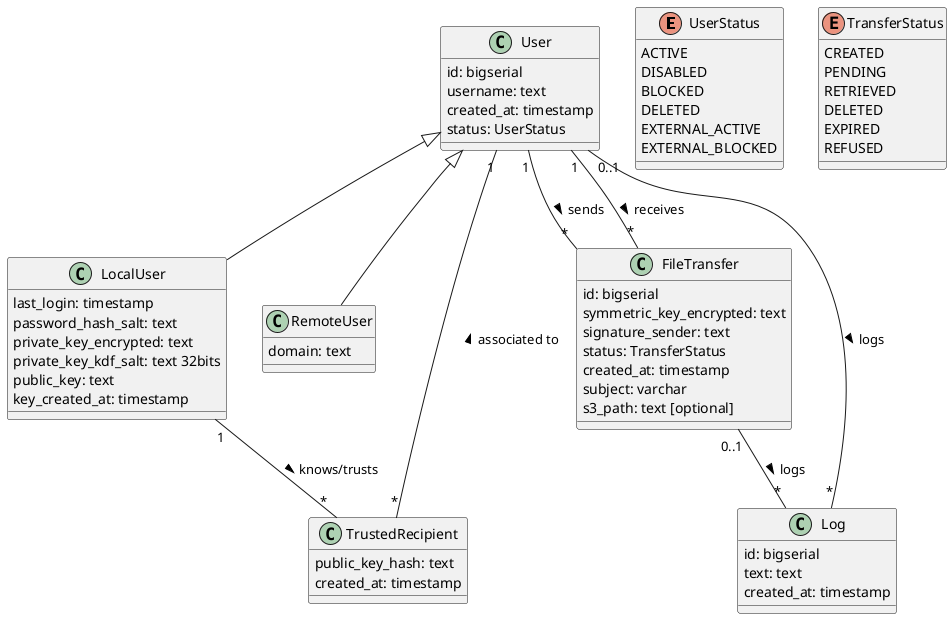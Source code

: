 @startuml

enum UserStatus {
    ACTIVE
    DISABLED
    BLOCKED
    DELETED
    EXTERNAL_ACTIVE
    EXTERNAL_BLOCKED
}

enum TransferStatus {
    CREATED
    PENDING
    RETRIEVED
    DELETED
    EXPIRED
    REFUSED
}

class User {
    id: bigserial
    username: text
    created_at: timestamp
    status: UserStatus
}

class LocalUser {
    last_login: timestamp
    password_hash_salt: text
    private_key_encrypted: text
    private_key_kdf_salt: text 32bits
    public_key: text
    key_created_at: timestamp
}

class RemoteUser {
    domain: text
}

class FileTransfer {
    id: bigserial
    symmetric_key_encrypted: text
    signature_sender: text
    status: TransferStatus
    created_at: timestamp
    subject: varchar
    s3_path: text [optional]
}

class TrustedRecipient {
    public_key_hash: text
    created_at: timestamp
}

class Log {
    id: bigserial
    text: text
    created_at: timestamp
}

LocalUser -up-|> User
RemoteUser -up-|> User

User "1" -- "*" FileTransfer: sends >
User "1" -- "*" FileTransfer: receives >

LocalUser "1" -- "*" TrustedRecipient: knows/trusts >
TrustedRecipient "*" -- "1" User: associated to >

User "0..1" -- "*" Log: logs >
FileTransfer "0..1" -- "*" Log: logs >

@enduml